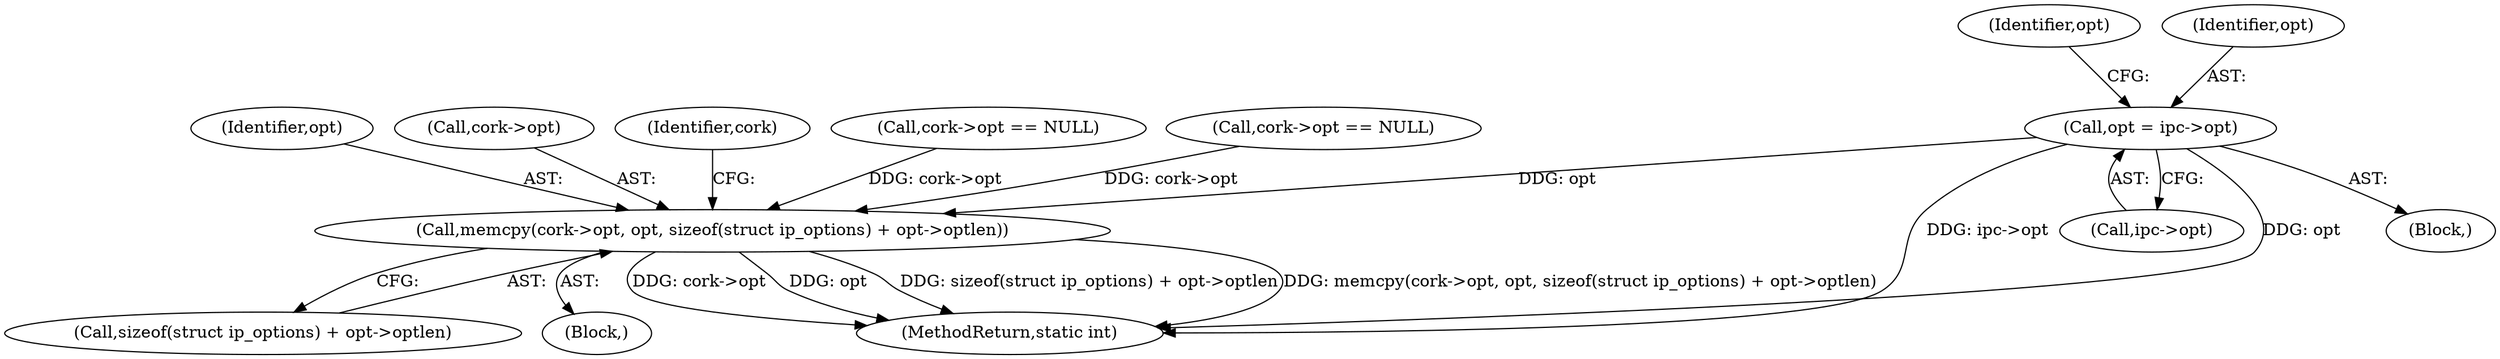 digraph "0_linux_f6d8bd051c391c1c0458a30b2a7abcd939329259_24@pointer" {
"1000115" [label="(Call,opt = ipc->opt)"];
"1000152" [label="(Call,memcpy(cork->opt, opt, sizeof(struct ip_options) + opt->optlen))"];
"1000245" [label="(MethodReturn,static int)"];
"1000157" [label="(Call,sizeof(struct ip_options) + opt->optlen)"];
"1000107" [label="(Block,)"];
"1000156" [label="(Identifier,opt)"];
"1000117" [label="(Call,ipc->opt)"];
"1000121" [label="(Identifier,opt)"];
"1000152" [label="(Call,memcpy(cork->opt, opt, sizeof(struct ip_options) + opt->optlen))"];
"1000153" [label="(Call,cork->opt)"];
"1000165" [label="(Identifier,cork)"];
"1000124" [label="(Call,cork->opt == NULL)"];
"1000122" [label="(Block,)"];
"1000115" [label="(Call,opt = ipc->opt)"];
"1000144" [label="(Call,cork->opt == NULL)"];
"1000116" [label="(Identifier,opt)"];
"1000115" -> "1000107"  [label="AST: "];
"1000115" -> "1000117"  [label="CFG: "];
"1000116" -> "1000115"  [label="AST: "];
"1000117" -> "1000115"  [label="AST: "];
"1000121" -> "1000115"  [label="CFG: "];
"1000115" -> "1000245"  [label="DDG: ipc->opt"];
"1000115" -> "1000245"  [label="DDG: opt"];
"1000115" -> "1000152"  [label="DDG: opt"];
"1000152" -> "1000122"  [label="AST: "];
"1000152" -> "1000157"  [label="CFG: "];
"1000153" -> "1000152"  [label="AST: "];
"1000156" -> "1000152"  [label="AST: "];
"1000157" -> "1000152"  [label="AST: "];
"1000165" -> "1000152"  [label="CFG: "];
"1000152" -> "1000245"  [label="DDG: sizeof(struct ip_options) + opt->optlen"];
"1000152" -> "1000245"  [label="DDG: memcpy(cork->opt, opt, sizeof(struct ip_options) + opt->optlen)"];
"1000152" -> "1000245"  [label="DDG: cork->opt"];
"1000152" -> "1000245"  [label="DDG: opt"];
"1000124" -> "1000152"  [label="DDG: cork->opt"];
"1000144" -> "1000152"  [label="DDG: cork->opt"];
}
